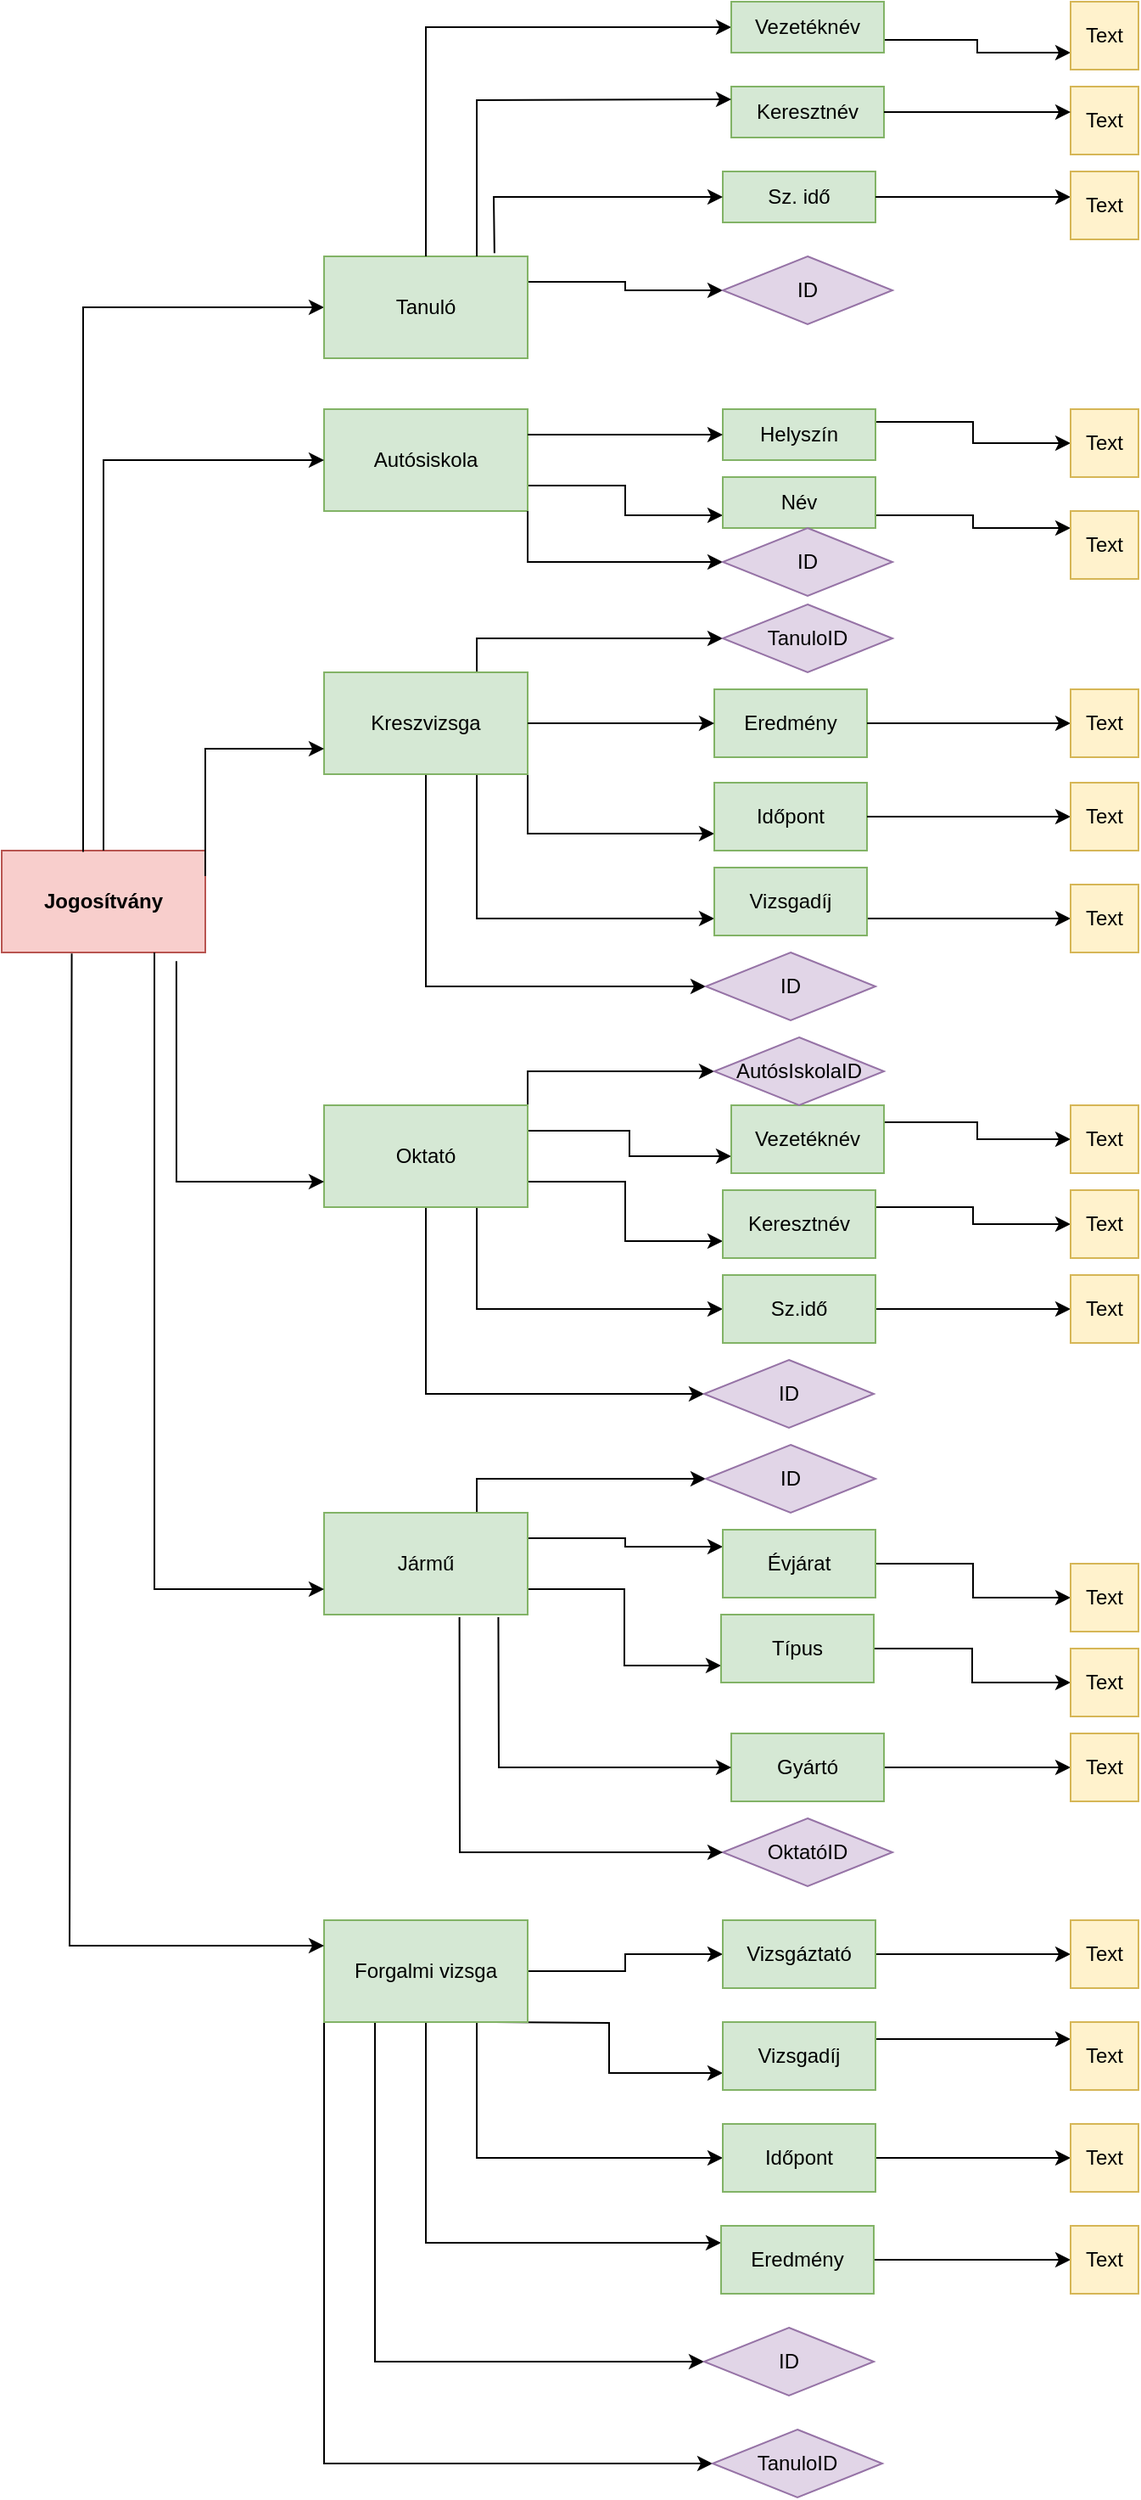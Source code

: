 <mxfile version="15.8.4" type="device"><diagram id="qUSAW9l6CRB3iCoV3qt6" name="Page-1"><mxGraphModel dx="1020" dy="1704" grid="1" gridSize="10" guides="1" tooltips="1" connect="1" arrows="1" fold="1" page="1" pageScale="1" pageWidth="827" pageHeight="1169" math="0" shadow="0"><root><mxCell id="0"/><mxCell id="1" parent="0"/><mxCell id="C6i2qiyp_wRH5N3uLGcI-1" value="Jogosítvány" style="rounded=0;whiteSpace=wrap;html=1;fontStyle=1;fillColor=#f8cecc;strokeColor=#b85450;" parent="1" vertex="1"><mxGeometry y="410" width="120" height="60" as="geometry"/></mxCell><mxCell id="t19iuCjfG4qD4nqhkxWS-1" value="" style="endArrow=classic;html=1;rounded=0;exitX=0.4;exitY=0.013;exitDx=0;exitDy=0;exitPerimeter=0;" parent="1" source="C6i2qiyp_wRH5N3uLGcI-1" target="ktfeNXN-TEb4fhDQiqUY-1" edge="1"><mxGeometry width="50" height="50" relative="1" as="geometry"><mxPoint x="140" y="590" as="sourcePoint"/><mxPoint x="180" y="330" as="targetPoint"/><Array as="points"><mxPoint x="48" y="90"/></Array></mxGeometry></mxCell><mxCell id="IJUBJjCmfN8tiR56tggV-342" style="edgeStyle=orthogonalEdgeStyle;rounded=0;orthogonalLoop=1;jettySize=auto;html=1;exitX=1;exitY=0.25;exitDx=0;exitDy=0;entryX=0;entryY=0.5;entryDx=0;entryDy=0;" parent="1" source="ktfeNXN-TEb4fhDQiqUY-1" target="ktfeNXN-TEb4fhDQiqUY-13" edge="1"><mxGeometry relative="1" as="geometry"/></mxCell><mxCell id="ktfeNXN-TEb4fhDQiqUY-1" value="Tanuló" style="rounded=0;whiteSpace=wrap;html=1;fillColor=#d5e8d4;strokeColor=#82b366;" parent="1" vertex="1"><mxGeometry x="190" y="60" width="120" height="60" as="geometry"/></mxCell><mxCell id="IJUBJjCmfN8tiR56tggV-344" style="edgeStyle=orthogonalEdgeStyle;rounded=0;orthogonalLoop=1;jettySize=auto;html=1;exitX=1;exitY=0.75;exitDx=0;exitDy=0;entryX=0;entryY=0.75;entryDx=0;entryDy=0;" parent="1" source="ktfeNXN-TEb4fhDQiqUY-2" target="ktfeNXN-TEb4fhDQiqUY-30" edge="1"><mxGeometry relative="1" as="geometry"/></mxCell><mxCell id="ktfeNXN-TEb4fhDQiqUY-2" value="Autósiskola" style="rounded=0;whiteSpace=wrap;html=1;fillColor=#d5e8d4;strokeColor=#82b366;" parent="1" vertex="1"><mxGeometry x="190" y="150" width="120" height="60" as="geometry"/></mxCell><mxCell id="ktfeNXN-TEb4fhDQiqUY-4" value="" style="endArrow=classic;html=1;rounded=0;entryX=0;entryY=0.5;entryDx=0;entryDy=0;" parent="1" source="C6i2qiyp_wRH5N3uLGcI-1" target="ktfeNXN-TEb4fhDQiqUY-2" edge="1"><mxGeometry width="50" height="50" relative="1" as="geometry"><mxPoint x="390" y="500" as="sourcePoint"/><mxPoint x="230" y="340" as="targetPoint"/><Array as="points"><mxPoint x="60" y="180"/></Array></mxGeometry></mxCell><mxCell id="ktfeNXN-TEb4fhDQiqUY-5" value="" style="endArrow=classic;html=1;rounded=0;entryX=0;entryY=0.5;entryDx=0;entryDy=0;" parent="1" source="ktfeNXN-TEb4fhDQiqUY-1" target="ktfeNXN-TEb4fhDQiqUY-7" edge="1"><mxGeometry width="50" height="50" relative="1" as="geometry"><mxPoint x="390" y="500" as="sourcePoint"/><mxPoint x="390" y="280" as="targetPoint"/><Array as="points"><mxPoint x="250" y="-75"/></Array></mxGeometry></mxCell><mxCell id="IJUBJjCmfN8tiR56tggV-343" style="edgeStyle=orthogonalEdgeStyle;rounded=0;orthogonalLoop=1;jettySize=auto;html=1;exitX=1;exitY=0.75;exitDx=0;exitDy=0;entryX=0;entryY=0.75;entryDx=0;entryDy=0;" parent="1" source="ktfeNXN-TEb4fhDQiqUY-7" target="IJUBJjCmfN8tiR56tggV-309" edge="1"><mxGeometry relative="1" as="geometry"/></mxCell><mxCell id="ktfeNXN-TEb4fhDQiqUY-7" value="Vezetéknév" style="rounded=0;whiteSpace=wrap;html=1;fillColor=#d5e8d4;strokeColor=#82b366;" parent="1" vertex="1"><mxGeometry x="430" y="-90" width="90" height="30" as="geometry"/></mxCell><mxCell id="ktfeNXN-TEb4fhDQiqUY-8" value="Keresztnév" style="rounded=0;whiteSpace=wrap;html=1;fillColor=#d5e8d4;strokeColor=#82b366;" parent="1" vertex="1"><mxGeometry x="430" y="-40" width="90" height="30" as="geometry"/></mxCell><mxCell id="ktfeNXN-TEb4fhDQiqUY-10" value="Sz. idő" style="rounded=0;whiteSpace=wrap;html=1;fillColor=#d5e8d4;strokeColor=#82b366;" parent="1" vertex="1"><mxGeometry x="425" y="10" width="90" height="30" as="geometry"/></mxCell><mxCell id="ktfeNXN-TEb4fhDQiqUY-11" value="" style="endArrow=classic;html=1;rounded=0;entryX=0;entryY=0.5;entryDx=0;entryDy=0;exitX=0.837;exitY=-0.031;exitDx=0;exitDy=0;exitPerimeter=0;" parent="1" source="ktfeNXN-TEb4fhDQiqUY-1" target="ktfeNXN-TEb4fhDQiqUY-10" edge="1"><mxGeometry width="50" height="50" relative="1" as="geometry"><mxPoint x="280" y="300" as="sourcePoint"/><mxPoint x="440" y="350" as="targetPoint"/><Array as="points"><mxPoint x="290" y="25"/></Array></mxGeometry></mxCell><mxCell id="ktfeNXN-TEb4fhDQiqUY-13" value="ID" style="rhombus;whiteSpace=wrap;html=1;fillColor=#e1d5e7;strokeColor=#9673a6;" parent="1" vertex="1"><mxGeometry x="425" y="60" width="100" height="40" as="geometry"/></mxCell><mxCell id="ktfeNXN-TEb4fhDQiqUY-20" value="Text" style="whiteSpace=wrap;html=1;aspect=fixed;fillColor=#fff2cc;strokeColor=#d6b656;" parent="1" vertex="1"><mxGeometry x="630" y="-40" width="40" height="40" as="geometry"/></mxCell><mxCell id="ktfeNXN-TEb4fhDQiqUY-25" value="" style="endArrow=classic;html=1;rounded=0;exitX=1;exitY=0.5;exitDx=0;exitDy=0;" parent="1" source="ktfeNXN-TEb4fhDQiqUY-8" edge="1"><mxGeometry width="50" height="50" relative="1" as="geometry"><mxPoint x="520" y="90" as="sourcePoint"/><mxPoint x="630" y="-25" as="targetPoint"/><Array as="points"/></mxGeometry></mxCell><mxCell id="ktfeNXN-TEb4fhDQiqUY-26" value="" style="endArrow=classic;html=1;rounded=0;exitX=1;exitY=0.5;exitDx=0;exitDy=0;" parent="1" source="ktfeNXN-TEb4fhDQiqUY-10" edge="1"><mxGeometry width="50" height="50" relative="1" as="geometry"><mxPoint x="560" y="400" as="sourcePoint"/><mxPoint x="630" y="25" as="targetPoint"/></mxGeometry></mxCell><mxCell id="IJUBJjCmfN8tiR56tggV-380" style="edgeStyle=orthogonalEdgeStyle;rounded=0;orthogonalLoop=1;jettySize=auto;html=1;exitX=1;exitY=0.25;exitDx=0;exitDy=0;entryX=0;entryY=0.5;entryDx=0;entryDy=0;" parent="1" source="ktfeNXN-TEb4fhDQiqUY-27" target="IJUBJjCmfN8tiR56tggV-313" edge="1"><mxGeometry relative="1" as="geometry"/></mxCell><mxCell id="ktfeNXN-TEb4fhDQiqUY-27" value="Helyszín" style="rounded=0;whiteSpace=wrap;html=1;fillColor=#d5e8d4;strokeColor=#82b366;" parent="1" vertex="1"><mxGeometry x="425" y="150" width="90" height="30" as="geometry"/></mxCell><mxCell id="ktfeNXN-TEb4fhDQiqUY-29" value="" style="endArrow=classic;html=1;rounded=0;entryX=0;entryY=0.5;entryDx=0;entryDy=0;exitX=1;exitY=0.25;exitDx=0;exitDy=0;" parent="1" source="ktfeNXN-TEb4fhDQiqUY-2" target="ktfeNXN-TEb4fhDQiqUY-27" edge="1"><mxGeometry width="50" height="50" relative="1" as="geometry"><mxPoint x="310" y="255" as="sourcePoint"/><mxPoint x="610" y="350" as="targetPoint"/></mxGeometry></mxCell><mxCell id="IJUBJjCmfN8tiR56tggV-383" style="edgeStyle=orthogonalEdgeStyle;rounded=0;orthogonalLoop=1;jettySize=auto;html=1;exitX=1;exitY=0.75;exitDx=0;exitDy=0;entryX=0;entryY=0.25;entryDx=0;entryDy=0;" parent="1" source="ktfeNXN-TEb4fhDQiqUY-30" target="IJUBJjCmfN8tiR56tggV-314" edge="1"><mxGeometry relative="1" as="geometry"/></mxCell><mxCell id="ktfeNXN-TEb4fhDQiqUY-30" value="Név" style="rounded=0;whiteSpace=wrap;html=1;fillColor=#d5e8d4;strokeColor=#82b366;" parent="1" vertex="1"><mxGeometry x="425" y="190" width="90" height="30" as="geometry"/></mxCell><mxCell id="ktfeNXN-TEb4fhDQiqUY-32" value="" style="endArrow=classic;html=1;rounded=0;exitX=1;exitY=1;exitDx=0;exitDy=0;entryX=0;entryY=0.5;entryDx=0;entryDy=0;" parent="1" source="ktfeNXN-TEb4fhDQiqUY-2" target="IJUBJjCmfN8tiR56tggV-2" edge="1"><mxGeometry width="50" height="50" relative="1" as="geometry"><mxPoint x="560" y="400" as="sourcePoint"/><mxPoint x="378.571" y="355.714" as="targetPoint"/><Array as="points"><mxPoint x="310" y="240"/></Array></mxGeometry></mxCell><mxCell id="IJUBJjCmfN8tiR56tggV-345" style="edgeStyle=orthogonalEdgeStyle;rounded=0;orthogonalLoop=1;jettySize=auto;html=1;exitX=0.75;exitY=1;exitDx=0;exitDy=0;entryX=0;entryY=0.75;entryDx=0;entryDy=0;" parent="1" source="ktfeNXN-TEb4fhDQiqUY-34" target="ktfeNXN-TEb4fhDQiqUY-38" edge="1"><mxGeometry relative="1" as="geometry"/></mxCell><mxCell id="IJUBJjCmfN8tiR56tggV-346" style="edgeStyle=orthogonalEdgeStyle;rounded=0;orthogonalLoop=1;jettySize=auto;html=1;exitX=1;exitY=1;exitDx=0;exitDy=0;entryX=0;entryY=0.75;entryDx=0;entryDy=0;" parent="1" source="ktfeNXN-TEb4fhDQiqUY-34" target="ktfeNXN-TEb4fhDQiqUY-37" edge="1"><mxGeometry relative="1" as="geometry"/></mxCell><mxCell id="5umUCIefQOTCXQ1EmaRj-2" style="edgeStyle=orthogonalEdgeStyle;rounded=0;orthogonalLoop=1;jettySize=auto;html=1;exitX=0.5;exitY=1;exitDx=0;exitDy=0;entryX=0;entryY=0.5;entryDx=0;entryDy=0;" edge="1" parent="1" source="ktfeNXN-TEb4fhDQiqUY-34" target="5umUCIefQOTCXQ1EmaRj-1"><mxGeometry relative="1" as="geometry"/></mxCell><mxCell id="5umUCIefQOTCXQ1EmaRj-4" style="edgeStyle=orthogonalEdgeStyle;rounded=0;orthogonalLoop=1;jettySize=auto;html=1;exitX=0.75;exitY=0;exitDx=0;exitDy=0;entryX=0;entryY=0.5;entryDx=0;entryDy=0;" edge="1" parent="1" source="ktfeNXN-TEb4fhDQiqUY-34" target="5umUCIefQOTCXQ1EmaRj-3"><mxGeometry relative="1" as="geometry"/></mxCell><mxCell id="ktfeNXN-TEb4fhDQiqUY-34" value="Kreszvizsga" style="rounded=0;whiteSpace=wrap;html=1;fillColor=#d5e8d4;strokeColor=#82b366;" parent="1" vertex="1"><mxGeometry x="190" y="305" width="120" height="60" as="geometry"/></mxCell><mxCell id="ktfeNXN-TEb4fhDQiqUY-35" value="" style="endArrow=classic;html=1;rounded=0;exitX=1;exitY=0.25;exitDx=0;exitDy=0;entryX=0;entryY=0.75;entryDx=0;entryDy=0;" parent="1" source="C6i2qiyp_wRH5N3uLGcI-1" target="ktfeNXN-TEb4fhDQiqUY-34" edge="1"><mxGeometry width="50" height="50" relative="1" as="geometry"><mxPoint x="560" y="400" as="sourcePoint"/><mxPoint x="180" y="430" as="targetPoint"/><Array as="points"><mxPoint x="120" y="350"/></Array></mxGeometry></mxCell><mxCell id="ktfeNXN-TEb4fhDQiqUY-36" value="Eredmény" style="rounded=0;whiteSpace=wrap;html=1;fillColor=#d5e8d4;strokeColor=#82b366;" parent="1" vertex="1"><mxGeometry x="420" y="315" width="90" height="40" as="geometry"/></mxCell><mxCell id="ktfeNXN-TEb4fhDQiqUY-37" value="Időpont" style="rounded=0;whiteSpace=wrap;html=1;fillColor=#d5e8d4;strokeColor=#82b366;" parent="1" vertex="1"><mxGeometry x="420" y="370" width="90" height="40" as="geometry"/></mxCell><mxCell id="IJUBJjCmfN8tiR56tggV-379" style="edgeStyle=orthogonalEdgeStyle;rounded=0;orthogonalLoop=1;jettySize=auto;html=1;exitX=1;exitY=0.75;exitDx=0;exitDy=0;entryX=0;entryY=0.5;entryDx=0;entryDy=0;" parent="1" source="ktfeNXN-TEb4fhDQiqUY-38" target="IJUBJjCmfN8tiR56tggV-317" edge="1"><mxGeometry relative="1" as="geometry"/></mxCell><mxCell id="ktfeNXN-TEb4fhDQiqUY-38" value="Vizsgadíj" style="rounded=0;whiteSpace=wrap;html=1;fillColor=#d5e8d4;strokeColor=#82b366;" parent="1" vertex="1"><mxGeometry x="420" y="420" width="90" height="40" as="geometry"/></mxCell><mxCell id="ktfeNXN-TEb4fhDQiqUY-39" value="" style="endArrow=classic;html=1;rounded=0;entryX=0;entryY=0.5;entryDx=0;entryDy=0;exitX=1;exitY=0.5;exitDx=0;exitDy=0;" parent="1" source="ktfeNXN-TEb4fhDQiqUY-34" target="ktfeNXN-TEb4fhDQiqUY-36" edge="1"><mxGeometry width="50" height="50" relative="1" as="geometry"><mxPoint x="310" y="390" as="sourcePoint"/><mxPoint x="610" y="350" as="targetPoint"/></mxGeometry></mxCell><mxCell id="IJUBJjCmfN8tiR56tggV-337" style="edgeStyle=orthogonalEdgeStyle;rounded=0;orthogonalLoop=1;jettySize=auto;html=1;exitX=1;exitY=0;exitDx=0;exitDy=0;entryX=0;entryY=0.5;entryDx=0;entryDy=0;" parent="1" source="ktfeNXN-TEb4fhDQiqUY-43" target="IJUBJjCmfN8tiR56tggV-6" edge="1"><mxGeometry relative="1" as="geometry"/></mxCell><mxCell id="IJUBJjCmfN8tiR56tggV-347" style="edgeStyle=orthogonalEdgeStyle;rounded=0;orthogonalLoop=1;jettySize=auto;html=1;exitX=1;exitY=0.25;exitDx=0;exitDy=0;entryX=0;entryY=0.75;entryDx=0;entryDy=0;" parent="1" source="ktfeNXN-TEb4fhDQiqUY-43" target="ktfeNXN-TEb4fhDQiqUY-50" edge="1"><mxGeometry relative="1" as="geometry"/></mxCell><mxCell id="IJUBJjCmfN8tiR56tggV-348" style="edgeStyle=orthogonalEdgeStyle;rounded=0;orthogonalLoop=1;jettySize=auto;html=1;exitX=1;exitY=0.75;exitDx=0;exitDy=0;entryX=0;entryY=0.75;entryDx=0;entryDy=0;" parent="1" source="ktfeNXN-TEb4fhDQiqUY-43" target="ktfeNXN-TEb4fhDQiqUY-48" edge="1"><mxGeometry relative="1" as="geometry"/></mxCell><mxCell id="IJUBJjCmfN8tiR56tggV-349" style="edgeStyle=orthogonalEdgeStyle;rounded=0;orthogonalLoop=1;jettySize=auto;html=1;exitX=0.75;exitY=1;exitDx=0;exitDy=0;entryX=0;entryY=0.5;entryDx=0;entryDy=0;" parent="1" source="ktfeNXN-TEb4fhDQiqUY-43" target="ktfeNXN-TEb4fhDQiqUY-49" edge="1"><mxGeometry relative="1" as="geometry"/></mxCell><mxCell id="IJUBJjCmfN8tiR56tggV-350" style="edgeStyle=orthogonalEdgeStyle;rounded=0;orthogonalLoop=1;jettySize=auto;html=1;exitX=0.5;exitY=1;exitDx=0;exitDy=0;entryX=0;entryY=0.5;entryDx=0;entryDy=0;" parent="1" source="ktfeNXN-TEb4fhDQiqUY-43" target="IJUBJjCmfN8tiR56tggV-4" edge="1"><mxGeometry relative="1" as="geometry"/></mxCell><mxCell id="ktfeNXN-TEb4fhDQiqUY-43" value="Oktató" style="rounded=0;whiteSpace=wrap;html=1;fillColor=#d5e8d4;strokeColor=#82b366;" parent="1" vertex="1"><mxGeometry x="190" y="560" width="120" height="60" as="geometry"/></mxCell><mxCell id="ktfeNXN-TEb4fhDQiqUY-46" value="" style="endArrow=classic;html=1;rounded=0;entryX=0;entryY=0.75;entryDx=0;entryDy=0;exitX=0.858;exitY=1.086;exitDx=0;exitDy=0;exitPerimeter=0;" parent="1" source="C6i2qiyp_wRH5N3uLGcI-1" target="ktfeNXN-TEb4fhDQiqUY-43" edge="1"><mxGeometry width="50" height="50" relative="1" as="geometry"><mxPoint x="110" y="520" as="sourcePoint"/><mxPoint x="610" y="350" as="targetPoint"/><Array as="points"><mxPoint x="103" y="605"/></Array></mxGeometry></mxCell><mxCell id="IJUBJjCmfN8tiR56tggV-352" style="edgeStyle=orthogonalEdgeStyle;rounded=0;orthogonalLoop=1;jettySize=auto;html=1;exitX=1;exitY=0.25;exitDx=0;exitDy=0;entryX=0;entryY=0.5;entryDx=0;entryDy=0;" parent="1" source="ktfeNXN-TEb4fhDQiqUY-48" target="IJUBJjCmfN8tiR56tggV-319" edge="1"><mxGeometry relative="1" as="geometry"/></mxCell><mxCell id="ktfeNXN-TEb4fhDQiqUY-48" value="Keresztnév" style="rounded=0;whiteSpace=wrap;html=1;fillColor=#d5e8d4;strokeColor=#82b366;" parent="1" vertex="1"><mxGeometry x="425" y="610" width="90" height="40" as="geometry"/></mxCell><mxCell id="IJUBJjCmfN8tiR56tggV-351" style="edgeStyle=orthogonalEdgeStyle;rounded=0;orthogonalLoop=1;jettySize=auto;html=1;exitX=1;exitY=0.5;exitDx=0;exitDy=0;entryX=0;entryY=0.5;entryDx=0;entryDy=0;" parent="1" source="ktfeNXN-TEb4fhDQiqUY-49" target="IJUBJjCmfN8tiR56tggV-320" edge="1"><mxGeometry relative="1" as="geometry"/></mxCell><mxCell id="ktfeNXN-TEb4fhDQiqUY-49" value="Sz.idő" style="rounded=0;whiteSpace=wrap;html=1;fillColor=#d5e8d4;strokeColor=#82b366;" parent="1" vertex="1"><mxGeometry x="425" y="660" width="90" height="40" as="geometry"/></mxCell><mxCell id="IJUBJjCmfN8tiR56tggV-353" style="edgeStyle=orthogonalEdgeStyle;rounded=0;orthogonalLoop=1;jettySize=auto;html=1;exitX=1;exitY=0.25;exitDx=0;exitDy=0;entryX=0;entryY=0.5;entryDx=0;entryDy=0;" parent="1" source="ktfeNXN-TEb4fhDQiqUY-50" target="IJUBJjCmfN8tiR56tggV-318" edge="1"><mxGeometry relative="1" as="geometry"/></mxCell><mxCell id="ktfeNXN-TEb4fhDQiqUY-50" value="Vezetéknév" style="rounded=0;whiteSpace=wrap;html=1;fillColor=#d5e8d4;strokeColor=#82b366;" parent="1" vertex="1"><mxGeometry x="430" y="560" width="90" height="40" as="geometry"/></mxCell><mxCell id="iXgGVw2FlLSVJAkkMHEF-1" value="" style="endArrow=classic;html=1;rounded=0;entryX=0;entryY=0.5;entryDx=0;entryDy=0;" parent="1" source="ktfeNXN-TEb4fhDQiqUY-36" target="IJUBJjCmfN8tiR56tggV-315" edge="1"><mxGeometry width="50" height="50" relative="1" as="geometry"><mxPoint x="390" y="600" as="sourcePoint"/><mxPoint x="630" y="390" as="targetPoint"/></mxGeometry></mxCell><mxCell id="iXgGVw2FlLSVJAkkMHEF-2" value="" style="endArrow=classic;html=1;rounded=0;entryX=0;entryY=0.5;entryDx=0;entryDy=0;" parent="1" source="ktfeNXN-TEb4fhDQiqUY-37" target="IJUBJjCmfN8tiR56tggV-316" edge="1"><mxGeometry width="50" height="50" relative="1" as="geometry"><mxPoint x="390" y="600" as="sourcePoint"/><mxPoint x="630" y="440" as="targetPoint"/></mxGeometry></mxCell><mxCell id="IJUBJjCmfN8tiR56tggV-2" value="ID" style="rhombus;whiteSpace=wrap;html=1;fillColor=#e1d5e7;strokeColor=#9673a6;" parent="1" vertex="1"><mxGeometry x="425" y="220" width="100" height="40" as="geometry"/></mxCell><mxCell id="IJUBJjCmfN8tiR56tggV-4" value="ID" style="rhombus;whiteSpace=wrap;html=1;fillColor=#e1d5e7;strokeColor=#9673a6;" parent="1" vertex="1"><mxGeometry x="414" y="710" width="100" height="40" as="geometry"/></mxCell><mxCell id="IJUBJjCmfN8tiR56tggV-6" value="AutósIskolaID" style="rhombus;whiteSpace=wrap;html=1;fillColor=#e1d5e7;strokeColor=#9673a6;" parent="1" vertex="1"><mxGeometry x="420" y="520" width="100" height="40" as="geometry"/></mxCell><mxCell id="IJUBJjCmfN8tiR56tggV-354" style="edgeStyle=orthogonalEdgeStyle;rounded=0;orthogonalLoop=1;jettySize=auto;html=1;exitX=0.75;exitY=0;exitDx=0;exitDy=0;entryX=0;entryY=0.5;entryDx=0;entryDy=0;" parent="1" source="IJUBJjCmfN8tiR56tggV-9" target="IJUBJjCmfN8tiR56tggV-306" edge="1"><mxGeometry relative="1" as="geometry"/></mxCell><mxCell id="IJUBJjCmfN8tiR56tggV-355" style="edgeStyle=orthogonalEdgeStyle;rounded=0;orthogonalLoop=1;jettySize=auto;html=1;exitX=1;exitY=0.25;exitDx=0;exitDy=0;entryX=0;entryY=0.25;entryDx=0;entryDy=0;" parent="1" source="IJUBJjCmfN8tiR56tggV-9" target="IJUBJjCmfN8tiR56tggV-292" edge="1"><mxGeometry relative="1" as="geometry"/></mxCell><mxCell id="IJUBJjCmfN8tiR56tggV-356" style="edgeStyle=orthogonalEdgeStyle;rounded=0;orthogonalLoop=1;jettySize=auto;html=1;exitX=1;exitY=0.75;exitDx=0;exitDy=0;entryX=0;entryY=0.75;entryDx=0;entryDy=0;" parent="1" source="IJUBJjCmfN8tiR56tggV-9" target="IJUBJjCmfN8tiR56tggV-293" edge="1"><mxGeometry relative="1" as="geometry"/></mxCell><mxCell id="IJUBJjCmfN8tiR56tggV-9" value="Jármű" style="rounded=0;whiteSpace=wrap;html=1;fillColor=#d5e8d4;strokeColor=#82b366;" parent="1" vertex="1"><mxGeometry x="190" y="800" width="120" height="60" as="geometry"/></mxCell><mxCell id="IJUBJjCmfN8tiR56tggV-291" value="" style="endArrow=classic;html=1;rounded=0;entryX=0;entryY=0.75;entryDx=0;entryDy=0;exitX=0.75;exitY=1;exitDx=0;exitDy=0;" parent="1" source="C6i2qiyp_wRH5N3uLGcI-1" target="IJUBJjCmfN8tiR56tggV-9" edge="1"><mxGeometry width="50" height="50" relative="1" as="geometry"><mxPoint x="70" y="470" as="sourcePoint"/><mxPoint x="440" y="630" as="targetPoint"/><Array as="points"><mxPoint x="90" y="845"/></Array></mxGeometry></mxCell><mxCell id="IJUBJjCmfN8tiR56tggV-327" style="edgeStyle=orthogonalEdgeStyle;rounded=0;orthogonalLoop=1;jettySize=auto;html=1;exitX=1;exitY=0.5;exitDx=0;exitDy=0;entryX=0;entryY=0.5;entryDx=0;entryDy=0;" parent="1" source="IJUBJjCmfN8tiR56tggV-292" target="IJUBJjCmfN8tiR56tggV-321" edge="1"><mxGeometry relative="1" as="geometry"/></mxCell><mxCell id="IJUBJjCmfN8tiR56tggV-292" value="Évjárat" style="rounded=0;whiteSpace=wrap;html=1;fillColor=#d5e8d4;strokeColor=#82b366;" parent="1" vertex="1"><mxGeometry x="425" y="810" width="90" height="40" as="geometry"/></mxCell><mxCell id="IJUBJjCmfN8tiR56tggV-326" style="edgeStyle=orthogonalEdgeStyle;rounded=0;orthogonalLoop=1;jettySize=auto;html=1;exitX=1;exitY=0.5;exitDx=0;exitDy=0;entryX=0;entryY=0.5;entryDx=0;entryDy=0;" parent="1" source="IJUBJjCmfN8tiR56tggV-293" target="IJUBJjCmfN8tiR56tggV-322" edge="1"><mxGeometry relative="1" as="geometry"/></mxCell><mxCell id="IJUBJjCmfN8tiR56tggV-293" value="Típus" style="rounded=0;whiteSpace=wrap;html=1;fillColor=#d5e8d4;strokeColor=#82b366;" parent="1" vertex="1"><mxGeometry x="424" y="860" width="90" height="40" as="geometry"/></mxCell><mxCell id="IJUBJjCmfN8tiR56tggV-325" style="edgeStyle=orthogonalEdgeStyle;rounded=0;orthogonalLoop=1;jettySize=auto;html=1;exitX=1;exitY=0.5;exitDx=0;exitDy=0;entryX=0;entryY=0.5;entryDx=0;entryDy=0;" parent="1" source="IJUBJjCmfN8tiR56tggV-294" target="IJUBJjCmfN8tiR56tggV-323" edge="1"><mxGeometry relative="1" as="geometry"/></mxCell><mxCell id="IJUBJjCmfN8tiR56tggV-294" value="Gyártó" style="rounded=0;whiteSpace=wrap;html=1;fillColor=#d5e8d4;strokeColor=#82b366;" parent="1" vertex="1"><mxGeometry x="430" y="930" width="90" height="40" as="geometry"/></mxCell><mxCell id="IJUBJjCmfN8tiR56tggV-304" value="" style="endArrow=classic;html=1;rounded=0;exitX=0.856;exitY=1.024;exitDx=0;exitDy=0;exitPerimeter=0;entryX=0;entryY=0.5;entryDx=0;entryDy=0;" parent="1" source="IJUBJjCmfN8tiR56tggV-9" target="IJUBJjCmfN8tiR56tggV-294" edge="1"><mxGeometry width="50" height="50" relative="1" as="geometry"><mxPoint x="390" y="820" as="sourcePoint"/><mxPoint x="440" y="770" as="targetPoint"/><Array as="points"><mxPoint x="293" y="950"/></Array></mxGeometry></mxCell><mxCell id="IJUBJjCmfN8tiR56tggV-305" value="OktatóID" style="rhombus;whiteSpace=wrap;html=1;fillColor=#e1d5e7;strokeColor=#9673a6;" parent="1" vertex="1"><mxGeometry x="425" y="980" width="100" height="40" as="geometry"/></mxCell><mxCell id="IJUBJjCmfN8tiR56tggV-306" value="ID" style="rhombus;whiteSpace=wrap;html=1;fillColor=#e1d5e7;strokeColor=#9673a6;" parent="1" vertex="1"><mxGeometry x="415" y="760" width="100" height="40" as="geometry"/></mxCell><mxCell id="IJUBJjCmfN8tiR56tggV-307" value="" style="endArrow=classic;html=1;rounded=0;exitX=0.665;exitY=1.024;exitDx=0;exitDy=0;exitPerimeter=0;entryX=0;entryY=0.5;entryDx=0;entryDy=0;" parent="1" source="IJUBJjCmfN8tiR56tggV-9" target="IJUBJjCmfN8tiR56tggV-305" edge="1"><mxGeometry width="50" height="50" relative="1" as="geometry"><mxPoint x="390" y="820" as="sourcePoint"/><mxPoint x="440" y="770" as="targetPoint"/><Array as="points"><mxPoint x="270" y="1000"/></Array></mxGeometry></mxCell><mxCell id="IJUBJjCmfN8tiR56tggV-309" value="Text" style="whiteSpace=wrap;html=1;aspect=fixed;fillColor=#fff2cc;strokeColor=#d6b656;" parent="1" vertex="1"><mxGeometry x="630" y="-90" width="40" height="40" as="geometry"/></mxCell><mxCell id="IJUBJjCmfN8tiR56tggV-311" value="Text" style="whiteSpace=wrap;html=1;aspect=fixed;fillColor=#fff2cc;strokeColor=#d6b656;" parent="1" vertex="1"><mxGeometry x="630" y="10" width="40" height="40" as="geometry"/></mxCell><mxCell id="IJUBJjCmfN8tiR56tggV-313" value="Text" style="whiteSpace=wrap;html=1;aspect=fixed;fillColor=#fff2cc;strokeColor=#d6b656;" parent="1" vertex="1"><mxGeometry x="630" y="150" width="40" height="40" as="geometry"/></mxCell><mxCell id="IJUBJjCmfN8tiR56tggV-314" value="Text" style="whiteSpace=wrap;html=1;aspect=fixed;fillColor=#fff2cc;strokeColor=#d6b656;" parent="1" vertex="1"><mxGeometry x="630" y="210" width="40" height="40" as="geometry"/></mxCell><mxCell id="IJUBJjCmfN8tiR56tggV-315" value="Text" style="whiteSpace=wrap;html=1;aspect=fixed;fillColor=#fff2cc;strokeColor=#d6b656;" parent="1" vertex="1"><mxGeometry x="630" y="315" width="40" height="40" as="geometry"/></mxCell><mxCell id="IJUBJjCmfN8tiR56tggV-316" value="Text" style="whiteSpace=wrap;html=1;aspect=fixed;fillColor=#fff2cc;strokeColor=#d6b656;" parent="1" vertex="1"><mxGeometry x="630" y="370" width="40" height="40" as="geometry"/></mxCell><mxCell id="IJUBJjCmfN8tiR56tggV-317" value="Text" style="whiteSpace=wrap;html=1;aspect=fixed;fillColor=#fff2cc;strokeColor=#d6b656;" parent="1" vertex="1"><mxGeometry x="630" y="430" width="40" height="40" as="geometry"/></mxCell><mxCell id="IJUBJjCmfN8tiR56tggV-318" value="Text" style="whiteSpace=wrap;html=1;aspect=fixed;fillColor=#fff2cc;strokeColor=#d6b656;" parent="1" vertex="1"><mxGeometry x="630" y="560" width="40" height="40" as="geometry"/></mxCell><mxCell id="IJUBJjCmfN8tiR56tggV-319" value="Text" style="whiteSpace=wrap;html=1;aspect=fixed;fillColor=#fff2cc;strokeColor=#d6b656;" parent="1" vertex="1"><mxGeometry x="630" y="610" width="40" height="40" as="geometry"/></mxCell><mxCell id="IJUBJjCmfN8tiR56tggV-320" value="Text" style="whiteSpace=wrap;html=1;aspect=fixed;fillColor=#fff2cc;strokeColor=#d6b656;" parent="1" vertex="1"><mxGeometry x="630" y="660" width="40" height="40" as="geometry"/></mxCell><mxCell id="IJUBJjCmfN8tiR56tggV-321" value="Text" style="whiteSpace=wrap;html=1;aspect=fixed;fillColor=#fff2cc;strokeColor=#d6b656;" parent="1" vertex="1"><mxGeometry x="630" y="830" width="40" height="40" as="geometry"/></mxCell><mxCell id="IJUBJjCmfN8tiR56tggV-322" value="Text" style="whiteSpace=wrap;html=1;aspect=fixed;fillColor=#fff2cc;strokeColor=#d6b656;" parent="1" vertex="1"><mxGeometry x="630" y="880" width="40" height="40" as="geometry"/></mxCell><mxCell id="IJUBJjCmfN8tiR56tggV-323" value="Text" style="whiteSpace=wrap;html=1;aspect=fixed;fillColor=#fff2cc;strokeColor=#d6b656;" parent="1" vertex="1"><mxGeometry x="630" y="930" width="40" height="40" as="geometry"/></mxCell><mxCell id="IJUBJjCmfN8tiR56tggV-363" style="edgeStyle=orthogonalEdgeStyle;rounded=0;orthogonalLoop=1;jettySize=auto;html=1;exitX=1;exitY=0.5;exitDx=0;exitDy=0;entryX=0;entryY=0.5;entryDx=0;entryDy=0;" parent="1" source="IJUBJjCmfN8tiR56tggV-328" target="IJUBJjCmfN8tiR56tggV-360" edge="1"><mxGeometry relative="1" as="geometry"/></mxCell><mxCell id="IJUBJjCmfN8tiR56tggV-364" style="edgeStyle=orthogonalEdgeStyle;rounded=0;orthogonalLoop=1;jettySize=auto;html=1;entryX=0;entryY=0.75;entryDx=0;entryDy=0;" parent="1" target="IJUBJjCmfN8tiR56tggV-361" edge="1"><mxGeometry relative="1" as="geometry"><mxPoint x="290" y="1100" as="sourcePoint"/></mxGeometry></mxCell><mxCell id="IJUBJjCmfN8tiR56tggV-365" style="edgeStyle=orthogonalEdgeStyle;rounded=0;orthogonalLoop=1;jettySize=auto;html=1;exitX=0.75;exitY=1;exitDx=0;exitDy=0;entryX=0;entryY=0.5;entryDx=0;entryDy=0;" parent="1" source="IJUBJjCmfN8tiR56tggV-328" target="IJUBJjCmfN8tiR56tggV-359" edge="1"><mxGeometry relative="1" as="geometry"/></mxCell><mxCell id="IJUBJjCmfN8tiR56tggV-369" style="edgeStyle=orthogonalEdgeStyle;rounded=0;orthogonalLoop=1;jettySize=auto;html=1;exitX=0.5;exitY=1;exitDx=0;exitDy=0;entryX=0;entryY=0.25;entryDx=0;entryDy=0;" parent="1" source="IJUBJjCmfN8tiR56tggV-328" target="IJUBJjCmfN8tiR56tggV-366" edge="1"><mxGeometry relative="1" as="geometry"/></mxCell><mxCell id="IJUBJjCmfN8tiR56tggV-371" style="edgeStyle=orthogonalEdgeStyle;rounded=0;orthogonalLoop=1;jettySize=auto;html=1;exitX=0.25;exitY=1;exitDx=0;exitDy=0;entryX=0;entryY=0.5;entryDx=0;entryDy=0;" parent="1" source="IJUBJjCmfN8tiR56tggV-328" target="IJUBJjCmfN8tiR56tggV-370" edge="1"><mxGeometry relative="1" as="geometry"/></mxCell><mxCell id="5umUCIefQOTCXQ1EmaRj-6" style="edgeStyle=orthogonalEdgeStyle;rounded=0;orthogonalLoop=1;jettySize=auto;html=1;exitX=0;exitY=1;exitDx=0;exitDy=0;entryX=0;entryY=0.5;entryDx=0;entryDy=0;" edge="1" parent="1" source="IJUBJjCmfN8tiR56tggV-328" target="5umUCIefQOTCXQ1EmaRj-5"><mxGeometry relative="1" as="geometry"/></mxCell><mxCell id="IJUBJjCmfN8tiR56tggV-328" value="Forgalmi vizsga" style="rounded=0;whiteSpace=wrap;html=1;fillColor=#d5e8d4;strokeColor=#82b366;" parent="1" vertex="1"><mxGeometry x="190" y="1040" width="120" height="60" as="geometry"/></mxCell><mxCell id="IJUBJjCmfN8tiR56tggV-329" value="" style="endArrow=classic;html=1;rounded=0;entryX=0;entryY=0.25;entryDx=0;entryDy=0;exitX=0.344;exitY=1.01;exitDx=0;exitDy=0;exitPerimeter=0;" parent="1" source="C6i2qiyp_wRH5N3uLGcI-1" target="IJUBJjCmfN8tiR56tggV-328" edge="1"><mxGeometry width="50" height="50" relative="1" as="geometry"><mxPoint x="20" y="500" as="sourcePoint"/><mxPoint x="50" y="590" as="targetPoint"/><Array as="points"><mxPoint x="40" y="1055"/></Array></mxGeometry></mxCell><mxCell id="IJUBJjCmfN8tiR56tggV-330" value="" style="endArrow=classic;html=1;rounded=0;entryX=0;entryY=0.25;entryDx=0;entryDy=0;exitX=0.75;exitY=0;exitDx=0;exitDy=0;" parent="1" source="ktfeNXN-TEb4fhDQiqUY-1" target="ktfeNXN-TEb4fhDQiqUY-8" edge="1"><mxGeometry width="50" height="50" relative="1" as="geometry"><mxPoint x="390" y="180" as="sourcePoint"/><mxPoint x="440" y="130" as="targetPoint"/><Array as="points"><mxPoint x="280" y="-32"/></Array></mxGeometry></mxCell><mxCell id="IJUBJjCmfN8tiR56tggV-375" style="edgeStyle=orthogonalEdgeStyle;rounded=0;orthogonalLoop=1;jettySize=auto;html=1;exitX=1;exitY=0.5;exitDx=0;exitDy=0;entryX=0;entryY=0.5;entryDx=0;entryDy=0;" parent="1" source="IJUBJjCmfN8tiR56tggV-359" target="IJUBJjCmfN8tiR56tggV-374" edge="1"><mxGeometry relative="1" as="geometry"/></mxCell><mxCell id="IJUBJjCmfN8tiR56tggV-359" value="Időpont" style="rounded=0;whiteSpace=wrap;html=1;fillColor=#d5e8d4;strokeColor=#82b366;" parent="1" vertex="1"><mxGeometry x="425" y="1160" width="90" height="40" as="geometry"/></mxCell><mxCell id="IJUBJjCmfN8tiR56tggV-377" style="edgeStyle=orthogonalEdgeStyle;rounded=0;orthogonalLoop=1;jettySize=auto;html=1;exitX=1;exitY=0.5;exitDx=0;exitDy=0;entryX=0;entryY=0.5;entryDx=0;entryDy=0;" parent="1" source="IJUBJjCmfN8tiR56tggV-360" target="IJUBJjCmfN8tiR56tggV-372" edge="1"><mxGeometry relative="1" as="geometry"/></mxCell><mxCell id="IJUBJjCmfN8tiR56tggV-360" value="Vizsgáztató" style="rounded=0;whiteSpace=wrap;html=1;fillColor=#d5e8d4;strokeColor=#82b366;" parent="1" vertex="1"><mxGeometry x="425" y="1040" width="90" height="40" as="geometry"/></mxCell><mxCell id="IJUBJjCmfN8tiR56tggV-378" style="edgeStyle=orthogonalEdgeStyle;rounded=0;orthogonalLoop=1;jettySize=auto;html=1;exitX=1;exitY=0.25;exitDx=0;exitDy=0;entryX=0;entryY=0.25;entryDx=0;entryDy=0;" parent="1" source="IJUBJjCmfN8tiR56tggV-361" target="IJUBJjCmfN8tiR56tggV-373" edge="1"><mxGeometry relative="1" as="geometry"/></mxCell><mxCell id="IJUBJjCmfN8tiR56tggV-361" value="Vizsgadíj" style="rounded=0;whiteSpace=wrap;html=1;fillColor=#d5e8d4;strokeColor=#82b366;" parent="1" vertex="1"><mxGeometry x="425" y="1100" width="90" height="40" as="geometry"/></mxCell><mxCell id="5umUCIefQOTCXQ1EmaRj-8" style="edgeStyle=orthogonalEdgeStyle;rounded=0;orthogonalLoop=1;jettySize=auto;html=1;exitX=1;exitY=0.5;exitDx=0;exitDy=0;entryX=0;entryY=0.5;entryDx=0;entryDy=0;" edge="1" parent="1" source="IJUBJjCmfN8tiR56tggV-366" target="5umUCIefQOTCXQ1EmaRj-7"><mxGeometry relative="1" as="geometry"/></mxCell><mxCell id="IJUBJjCmfN8tiR56tggV-366" value="Eredmény" style="rounded=0;whiteSpace=wrap;html=1;fillColor=#d5e8d4;strokeColor=#82b366;" parent="1" vertex="1"><mxGeometry x="424" y="1220" width="90" height="40" as="geometry"/></mxCell><mxCell id="IJUBJjCmfN8tiR56tggV-370" value="ID" style="rhombus;whiteSpace=wrap;html=1;fillColor=#e1d5e7;strokeColor=#9673a6;" parent="1" vertex="1"><mxGeometry x="414" y="1280" width="100" height="40" as="geometry"/></mxCell><mxCell id="IJUBJjCmfN8tiR56tggV-372" value="Text" style="whiteSpace=wrap;html=1;aspect=fixed;fillColor=#fff2cc;strokeColor=#d6b656;" parent="1" vertex="1"><mxGeometry x="630" y="1040" width="40" height="40" as="geometry"/></mxCell><mxCell id="IJUBJjCmfN8tiR56tggV-373" value="Text" style="whiteSpace=wrap;html=1;aspect=fixed;fillColor=#fff2cc;strokeColor=#d6b656;" parent="1" vertex="1"><mxGeometry x="630" y="1100" width="40" height="40" as="geometry"/></mxCell><mxCell id="IJUBJjCmfN8tiR56tggV-374" value="Text" style="whiteSpace=wrap;html=1;aspect=fixed;fillColor=#fff2cc;strokeColor=#d6b656;" parent="1" vertex="1"><mxGeometry x="630" y="1160" width="40" height="40" as="geometry"/></mxCell><mxCell id="5umUCIefQOTCXQ1EmaRj-1" value="ID" style="rhombus;whiteSpace=wrap;html=1;fillColor=#e1d5e7;strokeColor=#9673a6;" vertex="1" parent="1"><mxGeometry x="415" y="470" width="100" height="40" as="geometry"/></mxCell><mxCell id="5umUCIefQOTCXQ1EmaRj-3" value="TanuloID" style="rhombus;whiteSpace=wrap;html=1;fillColor=#e1d5e7;strokeColor=#9673a6;" vertex="1" parent="1"><mxGeometry x="425" y="265" width="100" height="40" as="geometry"/></mxCell><mxCell id="5umUCIefQOTCXQ1EmaRj-5" value="TanuloID" style="rhombus;whiteSpace=wrap;html=1;fillColor=#e1d5e7;strokeColor=#9673a6;" vertex="1" parent="1"><mxGeometry x="419" y="1340" width="100" height="40" as="geometry"/></mxCell><mxCell id="5umUCIefQOTCXQ1EmaRj-7" value="Text" style="whiteSpace=wrap;html=1;aspect=fixed;fillColor=#fff2cc;strokeColor=#d6b656;" vertex="1" parent="1"><mxGeometry x="630" y="1220" width="40" height="40" as="geometry"/></mxCell></root></mxGraphModel></diagram></mxfile>